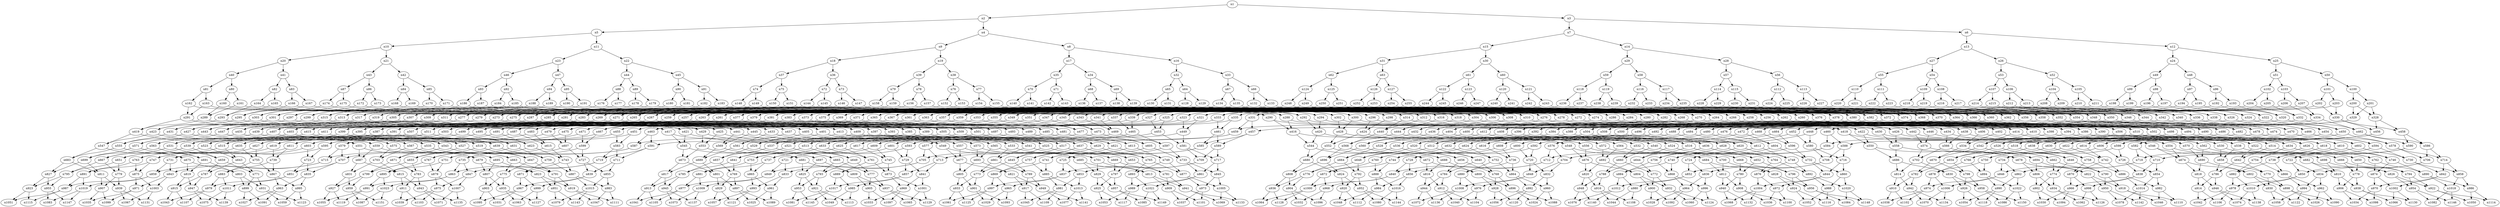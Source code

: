 digraph {
  n1 -> n2;
  n1 -> n3;
  n2 -> n4;
  n2 -> n5;
  n3 -> n6;
  n3 -> n7;
  n4 -> n8;
  n4 -> n9;
  n5 -> n10;
  n5 -> n11;
  n6 -> n12;
  n6 -> n13;
  n7 -> n14;
  n7 -> n15;
  n8 -> n16;
  n8 -> n17;
  n9 -> n18;
  n9 -> n19;
  n10 -> n20;
  n10 -> n21;
  n11 -> n22;
  n11 -> n23;
  n12 -> n24;
  n12 -> n25;
  n13 -> n26;
  n13 -> n27;
  n14 -> n28;
  n14 -> n29;
  n15 -> n30;
  n15 -> n31;
  n16 -> n32;
  n16 -> n33;
  n17 -> n34;
  n17 -> n35;
  n18 -> n36;
  n18 -> n37;
  n19 -> n38;
  n19 -> n39;
  n20 -> n40;
  n20 -> n41;
  n21 -> n42;
  n21 -> n43;
  n22 -> n44;
  n22 -> n45;
  n23 -> n46;
  n23 -> n47;
  n24 -> n48;
  n24 -> n49;
  n25 -> n50;
  n25 -> n51;
  n26 -> n52;
  n26 -> n53;
  n27 -> n54;
  n27 -> n55;
  n28 -> n56;
  n28 -> n57;
  n29 -> n58;
  n29 -> n59;
  n30 -> n60;
  n30 -> n61;
  n31 -> n62;
  n31 -> n63;
  n32 -> n64;
  n32 -> n65;
  n33 -> n66;
  n33 -> n67;
  n34 -> n68;
  n34 -> n69;
  n35 -> n70;
  n35 -> n71;
  n36 -> n72;
  n36 -> n73;
  n37 -> n74;
  n37 -> n75;
  n38 -> n76;
  n38 -> n77;
  n39 -> n78;
  n39 -> n79;
  n40 -> n80;
  n40 -> n81;
  n41 -> n82;
  n41 -> n83;
  n42 -> n84;
  n42 -> n85;
  n43 -> n86;
  n43 -> n87;
  n44 -> n88;
  n44 -> n89;
  n45 -> n90;
  n45 -> n91;
  n46 -> n92;
  n46 -> n93;
  n47 -> n94;
  n47 -> n95;
  n48 -> n96;
  n48 -> n97;
  n49 -> n98;
  n49 -> n99;
  n50 -> n100;
  n50 -> n101;
  n51 -> n102;
  n51 -> n103;
  n52 -> n104;
  n52 -> n105;
  n53 -> n106;
  n53 -> n107;
  n54 -> n108;
  n54 -> n109;
  n55 -> n110;
  n55 -> n111;
  n56 -> n112;
  n56 -> n113;
  n57 -> n114;
  n57 -> n115;
  n58 -> n116;
  n58 -> n117;
  n59 -> n118;
  n59 -> n119;
  n60 -> n120;
  n60 -> n121;
  n61 -> n122;
  n61 -> n123;
  n62 -> n124;
  n62 -> n125;
  n63 -> n126;
  n63 -> n127;
  n64 -> n128;
  n64 -> n129;
  n65 -> n130;
  n65 -> n131;
  n66 -> n132;
  n66 -> n133;
  n67 -> n134;
  n67 -> n135;
  n68 -> n136;
  n68 -> n137;
  n69 -> n138;
  n69 -> n139;
  n70 -> n140;
  n70 -> n141;
  n71 -> n142;
  n71 -> n143;
  n72 -> n144;
  n72 -> n145;
  n73 -> n146;
  n73 -> n147;
  n74 -> n148;
  n74 -> n149;
  n75 -> n150;
  n75 -> n151;
  n76 -> n152;
  n76 -> n153;
  n77 -> n154;
  n77 -> n155;
  n78 -> n156;
  n78 -> n157;
  n79 -> n158;
  n79 -> n159;
  n80 -> n160;
  n80 -> n161;
  n81 -> n162;
  n81 -> n163;
  n82 -> n164;
  n82 -> n165;
  n83 -> n166;
  n83 -> n167;
  n84 -> n168;
  n84 -> n169;
  n85 -> n170;
  n85 -> n171;
  n86 -> n172;
  n86 -> n173;
  n87 -> n174;
  n87 -> n175;
  n88 -> n176;
  n88 -> n177;
  n89 -> n178;
  n89 -> n179;
  n90 -> n180;
  n90 -> n181;
  n91 -> n182;
  n91 -> n183;
  n92 -> n184;
  n92 -> n185;
  n93 -> n186;
  n93 -> n187;
  n94 -> n188;
  n94 -> n189;
  n95 -> n190;
  n95 -> n191;
  n96 -> n192;
  n96 -> n193;
  n97 -> n194;
  n97 -> n195;
  n98 -> n196;
  n98 -> n197;
  n99 -> n198;
  n99 -> n199;
  n100 -> n200;
  n100 -> n201;
  n101 -> n202;
  n101 -> n203;
  n102 -> n204;
  n102 -> n205;
  n103 -> n206;
  n103 -> n207;
  n104 -> n208;
  n104 -> n209;
  n105 -> n210;
  n105 -> n211;
  n106 -> n212;
  n106 -> n213;
  n107 -> n214;
  n107 -> n215;
  n108 -> n216;
  n108 -> n217;
  n109 -> n218;
  n109 -> n219;
  n110 -> n220;
  n110 -> n221;
  n111 -> n222;
  n111 -> n223;
  n112 -> n224;
  n112 -> n225;
  n113 -> n226;
  n113 -> n227;
  n114 -> n228;
  n114 -> n229;
  n115 -> n230;
  n115 -> n231;
  n116 -> n232;
  n116 -> n233;
  n117 -> n234;
  n117 -> n235;
  n118 -> n236;
  n118 -> n237;
  n119 -> n238;
  n119 -> n239;
  n120 -> n240;
  n120 -> n241;
  n121 -> n242;
  n121 -> n243;
  n122 -> n244;
  n122 -> n245;
  n123 -> n246;
  n123 -> n247;
  n124 -> n248;
  n124 -> n249;
  n125 -> n250;
  n125 -> n251;
  n126 -> n252;
  n126 -> n253;
  n127 -> n254;
  n127 -> n255;
  n128 -> n256;
  n129 -> n257;
  n130 -> n258;
  n131 -> n259;
  n132 -> n260;
  n133 -> n261;
  n134 -> n262;
  n135 -> n263;
  n136 -> n264;
  n137 -> n265;
  n138 -> n266;
  n139 -> n267;
  n140 -> n268;
  n141 -> n269;
  n142 -> n270;
  n143 -> n271;
  n144 -> n272;
  n145 -> n273;
  n146 -> n274;
  n147 -> n275;
  n148 -> n276;
  n149 -> n277;
  n150 -> n278;
  n151 -> n279;
  n152 -> n280;
  n153 -> n281;
  n154 -> n282;
  n155 -> n283;
  n156 -> n284;
  n157 -> n285;
  n158 -> n286;
  n159 -> n287;
  n160 -> n288;
  n161 -> n289;
  n162 -> n290;
  n163 -> n291;
  n164 -> n292;
  n165 -> n293;
  n166 -> n294;
  n167 -> n295;
  n168 -> n296;
  n169 -> n297;
  n170 -> n298;
  n171 -> n299;
  n172 -> n300;
  n173 -> n301;
  n174 -> n302;
  n175 -> n303;
  n176 -> n304;
  n177 -> n305;
  n178 -> n306;
  n179 -> n307;
  n180 -> n308;
  n181 -> n309;
  n182 -> n310;
  n183 -> n311;
  n184 -> n312;
  n185 -> n313;
  n186 -> n314;
  n187 -> n315;
  n188 -> n316;
  n189 -> n317;
  n190 -> n318;
  n191 -> n319;
  n192 -> n320;
  n193 -> n321;
  n194 -> n322;
  n195 -> n323;
  n196 -> n324;
  n197 -> n325;
  n198 -> n326;
  n199 -> n327;
  n200 -> n328;
  n201 -> n329;
  n202 -> n330;
  n203 -> n331;
  n204 -> n332;
  n205 -> n333;
  n206 -> n334;
  n207 -> n335;
  n208 -> n336;
  n209 -> n337;
  n210 -> n338;
  n211 -> n339;
  n212 -> n340;
  n213 -> n341;
  n214 -> n342;
  n215 -> n343;
  n216 -> n344;
  n217 -> n345;
  n218 -> n346;
  n219 -> n347;
  n220 -> n348;
  n221 -> n349;
  n222 -> n350;
  n223 -> n351;
  n224 -> n352;
  n225 -> n353;
  n226 -> n354;
  n227 -> n355;
  n228 -> n356;
  n229 -> n357;
  n230 -> n358;
  n231 -> n359;
  n232 -> n360;
  n233 -> n361;
  n234 -> n362;
  n235 -> n363;
  n236 -> n364;
  n237 -> n365;
  n238 -> n366;
  n239 -> n367;
  n240 -> n368;
  n241 -> n369;
  n242 -> n370;
  n243 -> n371;
  n244 -> n372;
  n245 -> n373;
  n246 -> n374;
  n247 -> n375;
  n248 -> n376;
  n249 -> n377;
  n250 -> n378;
  n251 -> n379;
  n252 -> n380;
  n253 -> n381;
  n254 -> n382;
  n255 -> n383;
  n256 -> n384;
  n257 -> n385;
  n258 -> n386;
  n259 -> n387;
  n260 -> n388;
  n261 -> n389;
  n262 -> n390;
  n263 -> n391;
  n264 -> n392;
  n265 -> n393;
  n266 -> n394;
  n267 -> n395;
  n268 -> n396;
  n269 -> n397;
  n270 -> n398;
  n271 -> n399;
  n272 -> n400;
  n273 -> n401;
  n274 -> n402;
  n275 -> n403;
  n276 -> n404;
  n277 -> n405;
  n278 -> n406;
  n279 -> n407;
  n280 -> n408;
  n281 -> n409;
  n282 -> n410;
  n283 -> n411;
  n284 -> n412;
  n285 -> n413;
  n286 -> n414;
  n287 -> n415;
  n288 -> n416;
  n289 -> n417;
  n290 -> n418;
  n291 -> n419;
  n292 -> n420;
  n293 -> n421;
  n294 -> n422;
  n295 -> n423;
  n296 -> n424;
  n297 -> n425;
  n298 -> n426;
  n299 -> n427;
  n300 -> n428;
  n301 -> n429;
  n302 -> n430;
  n303 -> n431;
  n304 -> n432;
  n305 -> n433;
  n306 -> n434;
  n307 -> n435;
  n308 -> n436;
  n309 -> n437;
  n310 -> n438;
  n311 -> n439;
  n312 -> n440;
  n313 -> n441;
  n314 -> n442;
  n315 -> n443;
  n316 -> n444;
  n317 -> n445;
  n318 -> n446;
  n319 -> n447;
  n320 -> n448;
  n321 -> n449;
  n322 -> n450;
  n323 -> n451;
  n324 -> n452;
  n325 -> n453;
  n326 -> n454;
  n327 -> n455;
  n328 -> n456;
  n329 -> n457;
  n330 -> n458;
  n331 -> n459;
  n332 -> n460;
  n333 -> n461;
  n334 -> n462;
  n335 -> n463;
  n336 -> n464;
  n337 -> n465;
  n338 -> n466;
  n339 -> n467;
  n340 -> n468;
  n341 -> n469;
  n342 -> n470;
  n343 -> n471;
  n344 -> n472;
  n345 -> n473;
  n346 -> n474;
  n347 -> n475;
  n348 -> n476;
  n349 -> n477;
  n350 -> n478;
  n351 -> n479;
  n352 -> n480;
  n353 -> n481;
  n354 -> n482;
  n355 -> n483;
  n356 -> n484;
  n357 -> n485;
  n358 -> n486;
  n359 -> n487;
  n360 -> n488;
  n361 -> n489;
  n362 -> n490;
  n363 -> n491;
  n364 -> n492;
  n365 -> n493;
  n366 -> n494;
  n367 -> n495;
  n368 -> n496;
  n369 -> n497;
  n370 -> n498;
  n371 -> n499;
  n372 -> n500;
  n373 -> n501;
  n374 -> n502;
  n375 -> n503;
  n376 -> n504;
  n377 -> n505;
  n378 -> n506;
  n379 -> n507;
  n380 -> n508;
  n381 -> n509;
  n382 -> n510;
  n383 -> n511;
  n384 -> n512;
  n385 -> n513;
  n386 -> n514;
  n387 -> n515;
  n388 -> n516;
  n389 -> n517;
  n390 -> n518;
  n391 -> n519;
  n392 -> n520;
  n393 -> n521;
  n394 -> n522;
  n395 -> n523;
  n396 -> n524;
  n397 -> n525;
  n398 -> n526;
  n399 -> n527;
  n400 -> n528;
  n401 -> n529;
  n402 -> n530;
  n403 -> n531;
  n404 -> n532;
  n405 -> n533;
  n406 -> n534;
  n407 -> n535;
  n408 -> n536;
  n409 -> n537;
  n410 -> n538;
  n411 -> n539;
  n412 -> n540;
  n413 -> n541;
  n414 -> n542;
  n415 -> n543;
  n416 -> n544;
  n417 -> n545;
  n418 -> n546;
  n419 -> n547;
  n420 -> n548;
  n421 -> n549;
  n422 -> n550;
  n423 -> n551;
  n424 -> n552;
  n425 -> n553;
  n426 -> n554;
  n427 -> n555;
  n428 -> n556;
  n429 -> n557;
  n430 -> n558;
  n431 -> n559;
  n432 -> n560;
  n433 -> n561;
  n434 -> n562;
  n435 -> n563;
  n436 -> n564;
  n437 -> n565;
  n438 -> n566;
  n439 -> n567;
  n440 -> n568;
  n441 -> n569;
  n442 -> n570;
  n443 -> n571;
  n444 -> n572;
  n445 -> n573;
  n446 -> n574;
  n447 -> n575;
  n448 -> n576;
  n449 -> n577;
  n450 -> n578;
  n451 -> n579;
  n452 -> n580;
  n453 -> n581;
  n454 -> n582;
  n455 -> n583;
  n456 -> n584;
  n457 -> n585;
  n458 -> n586;
  n459 -> n587;
  n460 -> n588;
  n461 -> n589;
  n462 -> n590;
  n463 -> n591;
  n464 -> n592;
  n465 -> n593;
  n466 -> n594;
  n467 -> n595;
  n468 -> n596;
  n469 -> n597;
  n470 -> n598;
  n471 -> n599;
  n472 -> n600;
  n473 -> n601;
  n474 -> n602;
  n475 -> n603;
  n476 -> n604;
  n477 -> n605;
  n478 -> n606;
  n479 -> n607;
  n480 -> n608;
  n481 -> n609;
  n482 -> n610;
  n483 -> n611;
  n484 -> n612;
  n485 -> n613;
  n486 -> n614;
  n487 -> n615;
  n488 -> n616;
  n489 -> n617;
  n490 -> n618;
  n491 -> n619;
  n492 -> n620;
  n493 -> n621;
  n494 -> n622;
  n495 -> n623;
  n496 -> n624;
  n497 -> n625;
  n498 -> n626;
  n499 -> n627;
  n500 -> n628;
  n501 -> n629;
  n502 -> n630;
  n503 -> n631;
  n504 -> n632;
  n505 -> n633;
  n506 -> n634;
  n507 -> n635;
  n508 -> n636;
  n509 -> n637;
  n510 -> n638;
  n511 -> n639;
  n512 -> n640;
  n513 -> n641;
  n514 -> n642;
  n515 -> n643;
  n516 -> n644;
  n517 -> n645;
  n518 -> n646;
  n519 -> n647;
  n520 -> n648;
  n521 -> n649;
  n522 -> n650;
  n523 -> n651;
  n524 -> n652;
  n525 -> n653;
  n526 -> n654;
  n527 -> n655;
  n528 -> n656;
  n529 -> n657;
  n530 -> n658;
  n531 -> n659;
  n532 -> n660;
  n533 -> n661;
  n534 -> n662;
  n535 -> n663;
  n536 -> n664;
  n537 -> n665;
  n538 -> n666;
  n539 -> n667;
  n540 -> n668;
  n541 -> n669;
  n542 -> n670;
  n543 -> n671;
  n544 -> n672;
  n545 -> n673;
  n546 -> n674;
  n547 -> n675;
  n548 -> n676;
  n549 -> n677;
  n550 -> n678;
  n551 -> n679;
  n552 -> n680;
  n553 -> n681;
  n554 -> n682;
  n555 -> n683;
  n556 -> n684;
  n557 -> n685;
  n558 -> n686;
  n559 -> n687;
  n560 -> n688;
  n561 -> n689;
  n562 -> n690;
  n563 -> n691;
  n564 -> n692;
  n565 -> n693;
  n566 -> n694;
  n567 -> n695;
  n568 -> n696;
  n569 -> n697;
  n570 -> n698;
  n571 -> n699;
  n572 -> n700;
  n573 -> n701;
  n574 -> n702;
  n575 -> n703;
  n576 -> n704;
  n577 -> n705;
  n578 -> n706;
  n579 -> n707;
  n580 -> n708;
  n581 -> n709;
  n582 -> n710;
  n583 -> n711;
  n584 -> n712;
  n585 -> n713;
  n586 -> n714;
  n587 -> n715;
  n588 -> n716;
  n589 -> n717;
  n590 -> n718;
  n591 -> n719;
  n592 -> n720;
  n593 -> n721;
  n594 -> n722;
  n595 -> n723;
  n596 -> n724;
  n597 -> n725;
  n598 -> n726;
  n599 -> n727;
  n600 -> n728;
  n601 -> n729;
  n602 -> n730;
  n603 -> n731;
  n604 -> n732;
  n605 -> n733;
  n606 -> n734;
  n607 -> n735;
  n608 -> n736;
  n609 -> n737;
  n610 -> n738;
  n611 -> n739;
  n612 -> n740;
  n613 -> n741;
  n614 -> n742;
  n615 -> n743;
  n616 -> n744;
  n617 -> n745;
  n618 -> n746;
  n619 -> n747;
  n620 -> n748;
  n621 -> n749;
  n622 -> n750;
  n623 -> n751;
  n624 -> n752;
  n625 -> n753;
  n626 -> n754;
  n627 -> n755;
  n628 -> n756;
  n629 -> n757;
  n630 -> n758;
  n631 -> n759;
  n632 -> n760;
  n633 -> n761;
  n634 -> n762;
  n635 -> n763;
  n636 -> n764;
  n637 -> n765;
  n638 -> n766;
  n639 -> n767;
  n640 -> n768;
  n641 -> n769;
  n642 -> n770;
  n643 -> n771;
  n644 -> n772;
  n645 -> n773;
  n646 -> n774;
  n647 -> n775;
  n648 -> n776;
  n649 -> n777;
  n650 -> n778;
  n651 -> n779;
  n652 -> n780;
  n653 -> n781;
  n654 -> n782;
  n655 -> n783;
  n656 -> n784;
  n657 -> n785;
  n658 -> n786;
  n659 -> n787;
  n660 -> n788;
  n661 -> n789;
  n662 -> n790;
  n663 -> n791;
  n664 -> n792;
  n665 -> n793;
  n666 -> n794;
  n667 -> n795;
  n668 -> n796;
  n669 -> n797;
  n670 -> n798;
  n671 -> n799;
  n672 -> n800;
  n673 -> n801;
  n674 -> n802;
  n675 -> n803;
  n676 -> n804;
  n677 -> n805;
  n678 -> n806;
  n679 -> n807;
  n680 -> n808;
  n681 -> n809;
  n682 -> n810;
  n683 -> n811;
  n684 -> n812;
  n685 -> n813;
  n686 -> n814;
  n687 -> n815;
  n688 -> n816;
  n689 -> n817;
  n690 -> n818;
  n691 -> n819;
  n692 -> n820;
  n693 -> n821;
  n694 -> n822;
  n695 -> n823;
  n696 -> n824;
  n697 -> n825;
  n698 -> n826;
  n699 -> n827;
  n700 -> n828;
  n701 -> n829;
  n702 -> n830;
  n703 -> n831;
  n704 -> n832;
  n705 -> n833;
  n706 -> n834;
  n707 -> n835;
  n708 -> n836;
  n709 -> n837;
  n710 -> n838;
  n711 -> n839;
  n712 -> n840;
  n713 -> n841;
  n714 -> n842;
  n715 -> n843;
  n716 -> n844;
  n717 -> n845;
  n718 -> n846;
  n719 -> n847;
  n720 -> n848;
  n721 -> n849;
  n722 -> n850;
  n723 -> n851;
  n724 -> n852;
  n725 -> n853;
  n726 -> n854;
  n727 -> n855;
  n728 -> n856;
  n729 -> n857;
  n730 -> n858;
  n731 -> n859;
  n732 -> n860;
  n733 -> n861;
  n734 -> n862;
  n735 -> n863;
  n736 -> n864;
  n737 -> n865;
  n738 -> n866;
  n739 -> n867;
  n740 -> n868;
  n741 -> n869;
  n742 -> n870;
  n743 -> n871;
  n744 -> n872;
  n745 -> n873;
  n746 -> n874;
  n747 -> n875;
  n748 -> n876;
  n749 -> n877;
  n750 -> n878;
  n751 -> n879;
  n752 -> n880;
  n753 -> n881;
  n754 -> n882;
  n755 -> n883;
  n756 -> n884;
  n757 -> n885;
  n758 -> n886;
  n759 -> n887;
  n760 -> n888;
  n761 -> n889;
  n762 -> n890;
  n763 -> n891;
  n764 -> n892;
  n765 -> n893;
  n766 -> n894;
  n767 -> n895;
  n768 -> n896;
  n769 -> n897;
  n770 -> n898;
  n771 -> n899;
  n772 -> n900;
  n773 -> n901;
  n774 -> n902;
  n775 -> n903;
  n776 -> n904;
  n777 -> n905;
  n778 -> n906;
  n779 -> n907;
  n780 -> n908;
  n781 -> n909;
  n782 -> n910;
  n783 -> n911;
  n784 -> n912;
  n785 -> n913;
  n786 -> n914;
  n787 -> n915;
  n788 -> n916;
  n789 -> n917;
  n790 -> n918;
  n791 -> n919;
  n792 -> n920;
  n793 -> n921;
  n794 -> n922;
  n795 -> n923;
  n796 -> n924;
  n797 -> n925;
  n798 -> n926;
  n799 -> n927;
  n800 -> n928;
  n801 -> n929;
  n802 -> n930;
  n803 -> n931;
  n804 -> n932;
  n805 -> n933;
  n806 -> n934;
  n807 -> n935;
  n808 -> n936;
  n809 -> n937;
  n810 -> n938;
  n811 -> n939;
  n812 -> n940;
  n813 -> n941;
  n814 -> n942;
  n815 -> n943;
  n816 -> n944;
  n817 -> n945;
  n818 -> n946;
  n819 -> n947;
  n820 -> n948;
  n821 -> n949;
  n822 -> n950;
  n823 -> n951;
  n824 -> n952;
  n825 -> n953;
  n826 -> n954;
  n827 -> n955;
  n828 -> n956;
  n829 -> n957;
  n830 -> n958;
  n831 -> n959;
  n832 -> n960;
  n833 -> n961;
  n834 -> n962;
  n835 -> n963;
  n836 -> n964;
  n837 -> n965;
  n838 -> n966;
  n839 -> n967;
  n840 -> n968;
  n841 -> n969;
  n842 -> n970;
  n843 -> n971;
  n844 -> n972;
  n845 -> n973;
  n846 -> n974;
  n847 -> n975;
  n848 -> n976;
  n849 -> n977;
  n850 -> n978;
  n851 -> n979;
  n852 -> n980;
  n853 -> n981;
  n854 -> n982;
  n855 -> n983;
  n856 -> n984;
  n857 -> n985;
  n858 -> n986;
  n859 -> n987;
  n860 -> n988;
  n861 -> n989;
  n862 -> n990;
  n863 -> n991;
  n864 -> n992;
  n865 -> n993;
  n866 -> n994;
  n867 -> n995;
  n868 -> n996;
  n869 -> n997;
  n870 -> n998;
  n871 -> n999;
  n872 -> n1000;
  n873 -> n1001;
  n874 -> n1002;
  n875 -> n1003;
  n876 -> n1004;
  n877 -> n1005;
  n878 -> n1006;
  n879 -> n1007;
  n880 -> n1008;
  n881 -> n1009;
  n882 -> n1010;
  n883 -> n1011;
  n884 -> n1012;
  n885 -> n1013;
  n886 -> n1014;
  n887 -> n1015;
  n888 -> n1016;
  n889 -> n1017;
  n890 -> n1018;
  n891 -> n1019;
  n892 -> n1020;
  n893 -> n1021;
  n894 -> n1022;
  n895 -> n1023;
  n896 -> n1024;
  n897 -> n1025;
  n898 -> n1026;
  n899 -> n1027;
  n900 -> n1028;
  n901 -> n1029;
  n902 -> n1030;
  n903 -> n1031;
  n904 -> n1032;
  n905 -> n1033;
  n906 -> n1034;
  n907 -> n1035;
  n908 -> n1036;
  n909 -> n1037;
  n910 -> n1038;
  n911 -> n1039;
  n912 -> n1040;
  n913 -> n1041;
  n914 -> n1042;
  n915 -> n1043;
  n916 -> n1044;
  n917 -> n1045;
  n918 -> n1046;
  n919 -> n1047;
  n920 -> n1048;
  n921 -> n1049;
  n922 -> n1050;
  n923 -> n1051;
  n924 -> n1052;
  n925 -> n1053;
  n926 -> n1054;
  n927 -> n1055;
  n928 -> n1056;
  n929 -> n1057;
  n930 -> n1058;
  n931 -> n1059;
  n932 -> n1060;
  n933 -> n1061;
  n934 -> n1062;
  n935 -> n1063;
  n936 -> n1064;
  n937 -> n1065;
  n938 -> n1066;
  n939 -> n1067;
  n940 -> n1068;
  n941 -> n1069;
  n942 -> n1070;
  n943 -> n1071;
  n944 -> n1072;
  n945 -> n1073;
  n946 -> n1074;
  n947 -> n1075;
  n948 -> n1076;
  n949 -> n1077;
  n950 -> n1078;
  n951 -> n1079;
  n952 -> n1080;
  n953 -> n1081;
  n954 -> n1082;
  n955 -> n1083;
  n956 -> n1084;
  n957 -> n1085;
  n958 -> n1086;
  n959 -> n1087;
  n960 -> n1088;
  n961 -> n1089;
  n962 -> n1090;
  n963 -> n1091;
  n964 -> n1092;
  n965 -> n1093;
  n966 -> n1094;
  n967 -> n1095;
  n968 -> n1096;
  n969 -> n1097;
  n970 -> n1098;
  n971 -> n1099;
  n972 -> n1100;
  n973 -> n1101;
  n974 -> n1102;
  n975 -> n1103;
  n976 -> n1104;
  n977 -> n1105;
  n978 -> n1106;
  n979 -> n1107;
  n980 -> n1108;
  n981 -> n1109;
  n982 -> n1110;
  n983 -> n1111;
  n984 -> n1112;
  n985 -> n1113;
  n986 -> n1114;
  n987 -> n1115;
  n988 -> n1116;
  n989 -> n1117;
  n990 -> n1118;
  n991 -> n1119;
  n992 -> n1120;
  n993 -> n1121;
  n994 -> n1122;
  n995 -> n1123;
  n996 -> n1124;
  n997 -> n1125;
  n998 -> n1126;
  n999 -> n1127;
  n1000 -> n1128;
  n1001 -> n1129;
  n1002 -> n1130;
  n1003 -> n1131;
  n1004 -> n1132;
  n1005 -> n1133;
  n1006 -> n1134;
  n1007 -> n1135;
  n1008 -> n1136;
  n1009 -> n1137;
  n1010 -> n1138;
  n1011 -> n1139;
  n1012 -> n1140;
  n1013 -> n1141;
  n1014 -> n1142;
  n1015 -> n1143;
  n1016 -> n1144;
  n1017 -> n1145;
  n1018 -> n1146;
  n1019 -> n1147;
  n1020 -> n1148;
  n1021 -> n1149;
  n1022 -> n1150;
  n1023 -> n1151;
  n128 -> n257;
  n130 -> n259;
  n132 -> n261;
  n134 -> n263;
  n136 -> n265;
  n138 -> n267;
  n140 -> n269;
  n142 -> n271;
  n144 -> n273;
  n146 -> n275;
  n148 -> n277;
  n150 -> n279;
  n152 -> n281;
  n154 -> n283;
  n156 -> n285;
  n158 -> n287;
  n160 -> n289;
  n162 -> n291;
  n164 -> n293;
  n166 -> n295;
  n168 -> n297;
  n170 -> n299;
  n172 -> n301;
  n174 -> n303;
  n176 -> n305;
  n178 -> n307;
  n180 -> n309;
  n182 -> n311;
  n184 -> n313;
  n186 -> n315;
  n188 -> n317;
  n190 -> n319;
  n192 -> n321;
  n194 -> n323;
  n196 -> n325;
  n198 -> n327;
  n200 -> n329;
  n202 -> n331;
  n204 -> n333;
  n206 -> n335;
  n208 -> n337;
  n210 -> n339;
  n212 -> n341;
  n214 -> n343;
  n216 -> n345;
  n218 -> n347;
  n220 -> n349;
  n222 -> n351;
  n224 -> n353;
  n226 -> n355;
  n228 -> n357;
  n230 -> n359;
  n232 -> n361;
  n234 -> n363;
  n236 -> n365;
  n238 -> n367;
  n240 -> n369;
  n242 -> n371;
  n244 -> n373;
  n246 -> n375;
  n248 -> n377;
  n250 -> n379;
  n252 -> n381;
  n254 -> n383;
  n256 -> n386;
  n257 -> n387;
  n260 -> n390;
  n261 -> n391;
  n264 -> n394;
  n265 -> n395;
  n268 -> n398;
  n269 -> n399;
  n272 -> n402;
  n273 -> n403;
  n276 -> n406;
  n277 -> n407;
  n280 -> n410;
  n281 -> n411;
  n284 -> n414;
  n285 -> n415;
  n288 -> n418;
  n289 -> n419;
  n292 -> n422;
  n293 -> n423;
  n296 -> n426;
  n297 -> n427;
  n300 -> n430;
  n301 -> n431;
  n304 -> n434;
  n305 -> n435;
  n308 -> n438;
  n309 -> n439;
  n312 -> n442;
  n313 -> n443;
  n316 -> n446;
  n317 -> n447;
  n320 -> n450;
  n321 -> n451;
  n324 -> n454;
  n325 -> n455;
  n328 -> n458;
  n329 -> n459;
  n332 -> n462;
  n333 -> n463;
  n336 -> n466;
  n337 -> n467;
  n340 -> n470;
  n341 -> n471;
  n344 -> n474;
  n345 -> n475;
  n348 -> n478;
  n349 -> n479;
  n352 -> n482;
  n353 -> n483;
  n356 -> n486;
  n357 -> n487;
  n360 -> n490;
  n361 -> n491;
  n364 -> n494;
  n365 -> n495;
  n368 -> n498;
  n369 -> n499;
  n372 -> n502;
  n373 -> n503;
  n376 -> n506;
  n377 -> n507;
  n380 -> n510;
  n381 -> n511;
  n384 -> n516;
  n385 -> n517;
  n386 -> n518;
  n387 -> n519;
  n392 -> n524;
  n393 -> n525;
  n394 -> n526;
  n395 -> n527;
  n400 -> n532;
  n401 -> n533;
  n402 -> n534;
  n403 -> n535;
  n408 -> n540;
  n409 -> n541;
  n410 -> n542;
  n411 -> n543;
  n416 -> n548;
  n417 -> n549;
  n418 -> n550;
  n419 -> n551;
  n424 -> n556;
  n425 -> n557;
  n426 -> n558;
  n427 -> n559;
  n432 -> n564;
  n433 -> n565;
  n434 -> n566;
  n435 -> n567;
  n440 -> n572;
  n441 -> n573;
  n442 -> n574;
  n443 -> n575;
  n448 -> n580;
  n449 -> n581;
  n450 -> n582;
  n451 -> n583;
  n456 -> n588;
  n457 -> n589;
  n458 -> n590;
  n459 -> n591;
  n464 -> n596;
  n465 -> n597;
  n466 -> n598;
  n467 -> n599;
  n472 -> n604;
  n473 -> n605;
  n474 -> n606;
  n475 -> n607;
  n480 -> n612;
  n481 -> n613;
  n482 -> n614;
  n483 -> n615;
  n488 -> n620;
  n489 -> n621;
  n490 -> n622;
  n491 -> n623;
  n496 -> n628;
  n497 -> n629;
  n498 -> n630;
  n499 -> n631;
  n504 -> n636;
  n505 -> n637;
  n506 -> n638;
  n507 -> n639;
  n512 -> n648;
  n513 -> n649;
  n514 -> n650;
  n515 -> n651;
  n516 -> n652;
  n517 -> n653;
  n518 -> n654;
  n519 -> n655;
  n528 -> n664;
  n529 -> n665;
  n530 -> n666;
  n531 -> n667;
  n532 -> n668;
  n533 -> n669;
  n534 -> n670;
  n535 -> n671;
  n544 -> n680;
  n545 -> n681;
  n546 -> n682;
  n547 -> n683;
  n548 -> n684;
  n549 -> n685;
  n550 -> n686;
  n551 -> n687;
  n560 -> n696;
  n561 -> n697;
  n562 -> n698;
  n563 -> n699;
  n564 -> n700;
  n565 -> n701;
  n566 -> n702;
  n567 -> n703;
  n576 -> n712;
  n577 -> n713;
  n578 -> n714;
  n579 -> n715;
  n580 -> n716;
  n581 -> n717;
  n582 -> n718;
  n583 -> n719;
  n592 -> n728;
  n593 -> n729;
  n594 -> n730;
  n595 -> n731;
  n596 -> n732;
  n597 -> n733;
  n598 -> n734;
  n599 -> n735;
  n608 -> n744;
  n609 -> n745;
  n610 -> n746;
  n611 -> n747;
  n612 -> n748;
  n613 -> n749;
  n614 -> n750;
  n615 -> n751;
  n624 -> n760;
  n625 -> n761;
  n626 -> n762;
  n627 -> n763;
  n628 -> n764;
  n629 -> n765;
  n630 -> n766;
  n631 -> n767;
  n640 -> n784;
  n641 -> n785;
  n642 -> n786;
  n643 -> n787;
  n644 -> n788;
  n645 -> n789;
  n646 -> n790;
  n647 -> n791;
  n648 -> n792;
  n649 -> n793;
  n650 -> n794;
  n651 -> n795;
  n652 -> n796;
  n653 -> n797;
  n654 -> n798;
  n655 -> n799;
  n672 -> n816;
  n673 -> n817;
  n674 -> n818;
  n675 -> n819;
  n676 -> n820;
  n677 -> n821;
  n678 -> n822;
  n679 -> n823;
  n680 -> n824;
  n681 -> n825;
  n682 -> n826;
  n683 -> n827;
  n684 -> n828;
  n685 -> n829;
  n686 -> n830;
  n687 -> n831;
  n704 -> n848;
  n705 -> n849;
  n706 -> n850;
  n707 -> n851;
  n708 -> n852;
  n709 -> n853;
  n710 -> n854;
  n711 -> n855;
  n712 -> n856;
  n713 -> n857;
  n714 -> n858;
  n715 -> n859;
  n716 -> n860;
  n717 -> n861;
  n718 -> n862;
  n719 -> n863;
  n736 -> n880;
  n737 -> n881;
  n738 -> n882;
  n739 -> n883;
  n740 -> n884;
  n741 -> n885;
  n742 -> n886;
  n743 -> n887;
  n744 -> n888;
  n745 -> n889;
  n746 -> n890;
  n747 -> n891;
  n748 -> n892;
  n749 -> n893;
  n750 -> n894;
  n751 -> n895;
  n768 -> n928;
  n769 -> n929;
  n770 -> n930;
  n771 -> n931;
  n772 -> n932;
  n773 -> n933;
  n774 -> n934;
  n775 -> n935;
  n776 -> n936;
  n777 -> n937;
  n778 -> n938;
  n779 -> n939;
  n780 -> n940;
  n781 -> n941;
  n782 -> n942;
  n783 -> n943;
  n784 -> n944;
  n785 -> n945;
  n786 -> n946;
  n787 -> n947;
  n788 -> n948;
  n789 -> n949;
  n790 -> n950;
  n791 -> n951;
  n792 -> n952;
  n793 -> n953;
  n794 -> n954;
  n795 -> n955;
  n796 -> n956;
  n797 -> n957;
  n798 -> n958;
  n799 -> n959;
  n832 -> n992;
  n833 -> n993;
  n834 -> n994;
  n835 -> n995;
  n836 -> n996;
  n837 -> n997;
  n838 -> n998;
  n839 -> n999;
  n840 -> n1000;
  n841 -> n1001;
  n842 -> n1002;
  n843 -> n1003;
  n844 -> n1004;
  n845 -> n1005;
  n846 -> n1006;
  n847 -> n1007;
  n848 -> n1008;
  n849 -> n1009;
  n850 -> n1010;
  n851 -> n1011;
  n852 -> n1012;
  n853 -> n1013;
  n854 -> n1014;
  n855 -> n1015;
  n856 -> n1016;
  n857 -> n1017;
  n858 -> n1018;
  n859 -> n1019;
  n860 -> n1020;
  n861 -> n1021;
  n862 -> n1022;
  n863 -> n1023;
  n896 -> n1088;
  n897 -> n1089;
  n898 -> n1090;
  n899 -> n1091;
  n900 -> n1092;
  n901 -> n1093;
  n902 -> n1094;
  n903 -> n1095;
  n904 -> n1096;
  n905 -> n1097;
  n906 -> n1098;
  n907 -> n1099;
  n908 -> n1100;
  n909 -> n1101;
  n910 -> n1102;
  n911 -> n1103;
  n912 -> n1104;
  n913 -> n1105;
  n914 -> n1106;
  n915 -> n1107;
  n916 -> n1108;
  n917 -> n1109;
  n918 -> n1110;
  n919 -> n1111;
  n920 -> n1112;
  n921 -> n1113;
  n922 -> n1114;
  n923 -> n1115;
  n924 -> n1116;
  n925 -> n1117;
  n926 -> n1118;
  n927 -> n1119;
  n928 -> n1120;
  n929 -> n1121;
  n930 -> n1122;
  n931 -> n1123;
  n932 -> n1124;
  n933 -> n1125;
  n934 -> n1126;
  n935 -> n1127;
  n936 -> n1128;
  n937 -> n1129;
  n938 -> n1130;
  n939 -> n1131;
  n940 -> n1132;
  n941 -> n1133;
  n942 -> n1134;
  n943 -> n1135;
  n944 -> n1136;
  n945 -> n1137;
  n946 -> n1138;
  n947 -> n1139;
  n948 -> n1140;
  n949 -> n1141;
  n950 -> n1142;
  n951 -> n1143;
  n952 -> n1144;
  n953 -> n1145;
  n954 -> n1146;
  n955 -> n1147;
  n956 -> n1148;
  n957 -> n1149;
  n958 -> n1150;
  n959 -> n1151;
  n129 -> n256;
  n131 -> n258;
  n133 -> n260;
  n135 -> n262;
  n137 -> n264;
  n139 -> n266;
  n141 -> n268;
  n143 -> n270;
  n145 -> n272;
  n147 -> n274;
  n149 -> n276;
  n151 -> n278;
  n153 -> n280;
  n155 -> n282;
  n157 -> n284;
  n159 -> n286;
  n161 -> n288;
  n163 -> n290;
  n165 -> n292;
  n167 -> n294;
  n169 -> n296;
  n171 -> n298;
  n173 -> n300;
  n175 -> n302;
  n177 -> n304;
  n179 -> n306;
  n181 -> n308;
  n183 -> n310;
  n185 -> n312;
  n187 -> n314;
  n189 -> n316;
  n191 -> n318;
  n193 -> n320;
  n195 -> n322;
  n197 -> n324;
  n199 -> n326;
  n201 -> n328;
  n203 -> n330;
  n205 -> n332;
  n207 -> n334;
  n209 -> n336;
  n211 -> n338;
  n213 -> n340;
  n215 -> n342;
  n217 -> n344;
  n219 -> n346;
  n221 -> n348;
  n223 -> n350;
  n225 -> n352;
  n227 -> n354;
  n229 -> n356;
  n231 -> n358;
  n233 -> n360;
  n235 -> n362;
  n237 -> n364;
  n239 -> n366;
  n241 -> n368;
  n243 -> n370;
  n245 -> n372;
  n247 -> n374;
  n249 -> n376;
  n251 -> n378;
  n253 -> n380;
  n255 -> n382;
  n258 -> n384;
  n259 -> n385;
  n262 -> n388;
  n263 -> n389;
  n266 -> n392;
  n267 -> n393;
  n270 -> n396;
  n271 -> n397;
  n274 -> n400;
  n275 -> n401;
  n278 -> n404;
  n279 -> n405;
  n282 -> n408;
  n283 -> n409;
  n286 -> n412;
  n287 -> n413;
  n290 -> n416;
  n291 -> n417;
  n294 -> n420;
  n295 -> n421;
  n298 -> n424;
  n299 -> n425;
  n302 -> n428;
  n303 -> n429;
  n306 -> n432;
  n307 -> n433;
  n310 -> n436;
  n311 -> n437;
  n314 -> n440;
  n315 -> n441;
  n318 -> n444;
  n319 -> n445;
  n322 -> n448;
  n323 -> n449;
  n326 -> n452;
  n327 -> n453;
  n330 -> n456;
  n331 -> n457;
  n334 -> n460;
  n335 -> n461;
  n338 -> n464;
  n339 -> n465;
  n342 -> n468;
  n343 -> n469;
  n346 -> n472;
  n347 -> n473;
  n350 -> n476;
  n351 -> n477;
  n354 -> n480;
  n355 -> n481;
  n358 -> n484;
  n359 -> n485;
  n362 -> n488;
  n363 -> n489;
  n366 -> n492;
  n367 -> n493;
  n370 -> n496;
  n371 -> n497;
  n374 -> n500;
  n375 -> n501;
  n378 -> n504;
  n379 -> n505;
  n382 -> n508;
  n383 -> n509;
  n388 -> n512;
  n389 -> n513;
  n390 -> n514;
  n391 -> n515;
  n396 -> n520;
  n397 -> n521;
  n398 -> n522;
  n399 -> n523;
  n404 -> n528;
  n405 -> n529;
  n406 -> n530;
  n407 -> n531;
  n412 -> n536;
  n413 -> n537;
  n414 -> n538;
  n415 -> n539;
  n420 -> n544;
  n421 -> n545;
  n422 -> n546;
  n423 -> n547;
  n428 -> n552;
  n429 -> n553;
  n430 -> n554;
  n431 -> n555;
  n436 -> n560;
  n437 -> n561;
  n438 -> n562;
  n439 -> n563;
  n444 -> n568;
  n445 -> n569;
  n446 -> n570;
  n447 -> n571;
  n452 -> n576;
  n453 -> n577;
  n454 -> n578;
  n455 -> n579;
  n460 -> n584;
  n461 -> n585;
  n462 -> n586;
  n463 -> n587;
  n468 -> n592;
  n469 -> n593;
  n470 -> n594;
  n471 -> n595;
  n476 -> n600;
  n477 -> n601;
  n478 -> n602;
  n479 -> n603;
  n484 -> n608;
  n485 -> n609;
  n486 -> n610;
  n487 -> n611;
  n492 -> n616;
  n493 -> n617;
  n494 -> n618;
  n495 -> n619;
  n500 -> n624;
  n501 -> n625;
  n502 -> n626;
  n503 -> n627;
  n508 -> n632;
  n509 -> n633;
  n510 -> n634;
  n511 -> n635;
  n520 -> n640;
  n521 -> n641;
  n522 -> n642;
  n523 -> n643;
  n524 -> n644;
  n525 -> n645;
  n526 -> n646;
  n527 -> n647;
  n536 -> n656;
  n537 -> n657;
  n538 -> n658;
  n539 -> n659;
  n540 -> n660;
  n541 -> n661;
  n542 -> n662;
  n543 -> n663;
  n552 -> n672;
  n553 -> n673;
  n554 -> n674;
  n555 -> n675;
  n556 -> n676;
  n557 -> n677;
  n558 -> n678;
  n559 -> n679;
  n568 -> n688;
  n569 -> n689;
  n570 -> n690;
  n571 -> n691;
  n572 -> n692;
  n573 -> n693;
  n574 -> n694;
  n575 -> n695;
  n584 -> n704;
  n585 -> n705;
  n586 -> n706;
  n587 -> n707;
  n588 -> n708;
  n589 -> n709;
  n590 -> n710;
  n591 -> n711;
  n600 -> n720;
  n601 -> n721;
  n602 -> n722;
  n603 -> n723;
  n604 -> n724;
  n605 -> n725;
  n606 -> n726;
  n607 -> n727;
  n616 -> n736;
  n617 -> n737;
  n618 -> n738;
  n619 -> n739;
  n620 -> n740;
  n621 -> n741;
  n622 -> n742;
  n623 -> n743;
  n632 -> n752;
  n633 -> n753;
  n634 -> n754;
  n635 -> n755;
  n636 -> n756;
  n637 -> n757;
  n638 -> n758;
  n639 -> n759;
  n656 -> n768;
  n657 -> n769;
  n658 -> n770;
  n659 -> n771;
  n660 -> n772;
  n661 -> n773;
  n662 -> n774;
  n663 -> n775;
  n664 -> n776;
  n665 -> n777;
  n666 -> n778;
  n667 -> n779;
  n668 -> n780;
  n669 -> n781;
  n670 -> n782;
  n671 -> n783;
  n688 -> n800;
  n689 -> n801;
  n690 -> n802;
  n691 -> n803;
  n692 -> n804;
  n693 -> n805;
  n694 -> n806;
  n695 -> n807;
  n696 -> n808;
  n697 -> n809;
  n698 -> n810;
  n699 -> n811;
  n700 -> n812;
  n701 -> n813;
  n702 -> n814;
  n703 -> n815;
  n720 -> n832;
  n721 -> n833;
  n722 -> n834;
  n723 -> n835;
  n724 -> n836;
  n725 -> n837;
  n726 -> n838;
  n727 -> n839;
  n728 -> n840;
  n729 -> n841;
  n730 -> n842;
  n731 -> n843;
  n732 -> n844;
  n733 -> n845;
  n734 -> n846;
  n735 -> n847;
  n752 -> n864;
  n753 -> n865;
  n754 -> n866;
  n755 -> n867;
  n756 -> n868;
  n757 -> n869;
  n758 -> n870;
  n759 -> n871;
  n760 -> n872;
  n761 -> n873;
  n762 -> n874;
  n763 -> n875;
  n764 -> n876;
  n765 -> n877;
  n766 -> n878;
  n767 -> n879;
  n800 -> n896;
  n801 -> n897;
  n802 -> n898;
  n803 -> n899;
  n804 -> n900;
  n805 -> n901;
  n806 -> n902;
  n807 -> n903;
  n808 -> n904;
  n809 -> n905;
  n810 -> n906;
  n811 -> n907;
  n812 -> n908;
  n813 -> n909;
  n814 -> n910;
  n815 -> n911;
  n816 -> n912;
  n817 -> n913;
  n818 -> n914;
  n819 -> n915;
  n820 -> n916;
  n821 -> n917;
  n822 -> n918;
  n823 -> n919;
  n824 -> n920;
  n825 -> n921;
  n826 -> n922;
  n827 -> n923;
  n828 -> n924;
  n829 -> n925;
  n830 -> n926;
  n831 -> n927;
  n864 -> n960;
  n865 -> n961;
  n866 -> n962;
  n867 -> n963;
  n868 -> n964;
  n869 -> n965;
  n870 -> n966;
  n871 -> n967;
  n872 -> n968;
  n873 -> n969;
  n874 -> n970;
  n875 -> n971;
  n876 -> n972;
  n877 -> n973;
  n878 -> n974;
  n879 -> n975;
  n880 -> n976;
  n881 -> n977;
  n882 -> n978;
  n883 -> n979;
  n884 -> n980;
  n885 -> n981;
  n886 -> n982;
  n887 -> n983;
  n888 -> n984;
  n889 -> n985;
  n890 -> n986;
  n891 -> n987;
  n892 -> n988;
  n893 -> n989;
  n894 -> n990;
  n895 -> n991;
  n960 -> n1024;
  n961 -> n1025;
  n962 -> n1026;
  n963 -> n1027;
  n964 -> n1028;
  n965 -> n1029;
  n966 -> n1030;
  n967 -> n1031;
  n968 -> n1032;
  n969 -> n1033;
  n970 -> n1034;
  n971 -> n1035;
  n972 -> n1036;
  n973 -> n1037;
  n974 -> n1038;
  n975 -> n1039;
  n976 -> n1040;
  n977 -> n1041;
  n978 -> n1042;
  n979 -> n1043;
  n980 -> n1044;
  n981 -> n1045;
  n982 -> n1046;
  n983 -> n1047;
  n984 -> n1048;
  n985 -> n1049;
  n986 -> n1050;
  n987 -> n1051;
  n988 -> n1052;
  n989 -> n1053;
  n990 -> n1054;
  n991 -> n1055;
  n992 -> n1056;
  n993 -> n1057;
  n994 -> n1058;
  n995 -> n1059;
  n996 -> n1060;
  n997 -> n1061;
  n998 -> n1062;
  n999 -> n1063;
  n1000 -> n1064;
  n1001 -> n1065;
  n1002 -> n1066;
  n1003 -> n1067;
  n1004 -> n1068;
  n1005 -> n1069;
  n1006 -> n1070;
  n1007 -> n1071;
  n1008 -> n1072;
  n1009 -> n1073;
  n1010 -> n1074;
  n1011 -> n1075;
  n1012 -> n1076;
  n1013 -> n1077;
  n1014 -> n1078;
  n1015 -> n1079;
  n1016 -> n1080;
  n1017 -> n1081;
  n1018 -> n1082;
  n1019 -> n1083;
  n1020 -> n1084;
  n1021 -> n1085;
  n1022 -> n1086;
  n1023 -> n1087;
}
